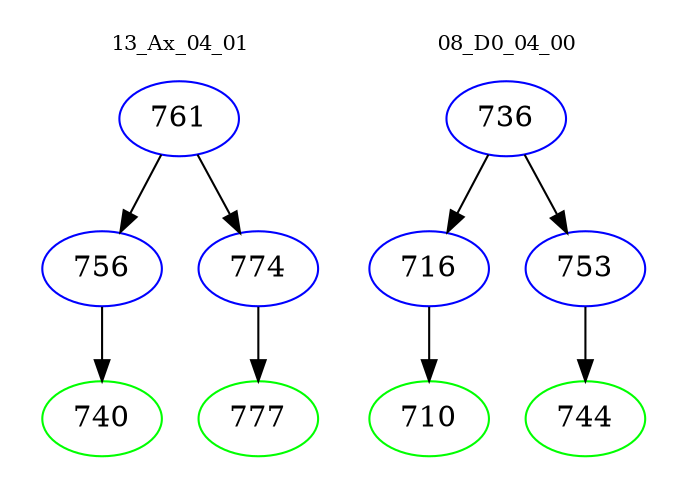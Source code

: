 digraph{
subgraph cluster_0 {
color = white
label = "13_Ax_04_01";
fontsize=10;
T0_761 [label="761", color="blue"]
T0_761 -> T0_756 [color="black"]
T0_756 [label="756", color="blue"]
T0_756 -> T0_740 [color="black"]
T0_740 [label="740", color="green"]
T0_761 -> T0_774 [color="black"]
T0_774 [label="774", color="blue"]
T0_774 -> T0_777 [color="black"]
T0_777 [label="777", color="green"]
}
subgraph cluster_1 {
color = white
label = "08_D0_04_00";
fontsize=10;
T1_736 [label="736", color="blue"]
T1_736 -> T1_716 [color="black"]
T1_716 [label="716", color="blue"]
T1_716 -> T1_710 [color="black"]
T1_710 [label="710", color="green"]
T1_736 -> T1_753 [color="black"]
T1_753 [label="753", color="blue"]
T1_753 -> T1_744 [color="black"]
T1_744 [label="744", color="green"]
}
}
